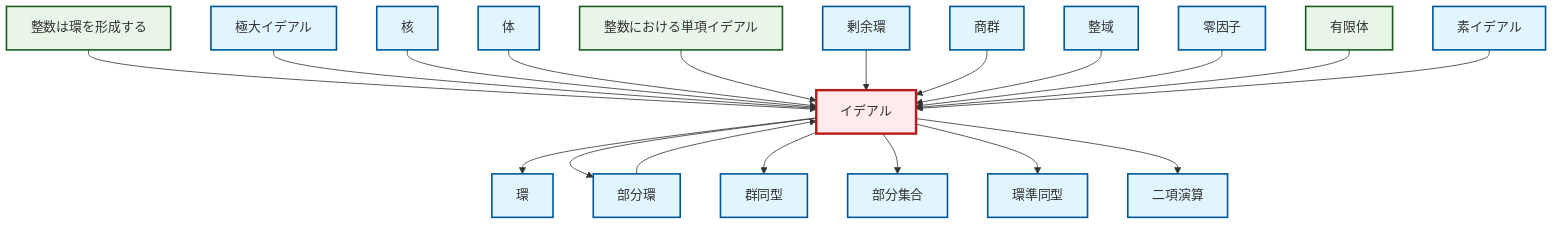 graph TD
    classDef definition fill:#e1f5fe,stroke:#01579b,stroke-width:2px
    classDef theorem fill:#f3e5f5,stroke:#4a148c,stroke-width:2px
    classDef axiom fill:#fff3e0,stroke:#e65100,stroke-width:2px
    classDef example fill:#e8f5e9,stroke:#1b5e20,stroke-width:2px
    classDef current fill:#ffebee,stroke:#b71c1c,stroke-width:3px
    def-isomorphism["群同型"]:::definition
    def-binary-operation["二項演算"]:::definition
    ex-principal-ideal["整数における単項イデアル"]:::example
    def-integral-domain["整域"]:::definition
    def-subset["部分集合"]:::definition
    def-ring-homomorphism["環準同型"]:::definition
    def-field["体"]:::definition
    def-zero-divisor["零因子"]:::definition
    def-subring["部分環"]:::definition
    def-ring["環"]:::definition
    def-kernel["核"]:::definition
    def-maximal-ideal["極大イデアル"]:::definition
    ex-finite-field["有限体"]:::example
    ex-integers-ring["整数は環を形成する"]:::example
    def-quotient-group["商群"]:::definition
    def-ideal["イデアル"]:::definition
    def-quotient-ring["剰余環"]:::definition
    def-prime-ideal["素イデアル"]:::definition
    ex-integers-ring --> def-ideal
    def-maximal-ideal --> def-ideal
    def-kernel --> def-ideal
    def-ideal --> def-ring
    def-ideal --> def-subring
    def-field --> def-ideal
    ex-principal-ideal --> def-ideal
    def-quotient-ring --> def-ideal
    def-subring --> def-ideal
    def-quotient-group --> def-ideal
    def-ideal --> def-isomorphism
    def-integral-domain --> def-ideal
    def-zero-divisor --> def-ideal
    ex-finite-field --> def-ideal
    def-ideal --> def-subset
    def-ideal --> def-ring-homomorphism
    def-ideal --> def-binary-operation
    def-prime-ideal --> def-ideal
    class def-ideal current